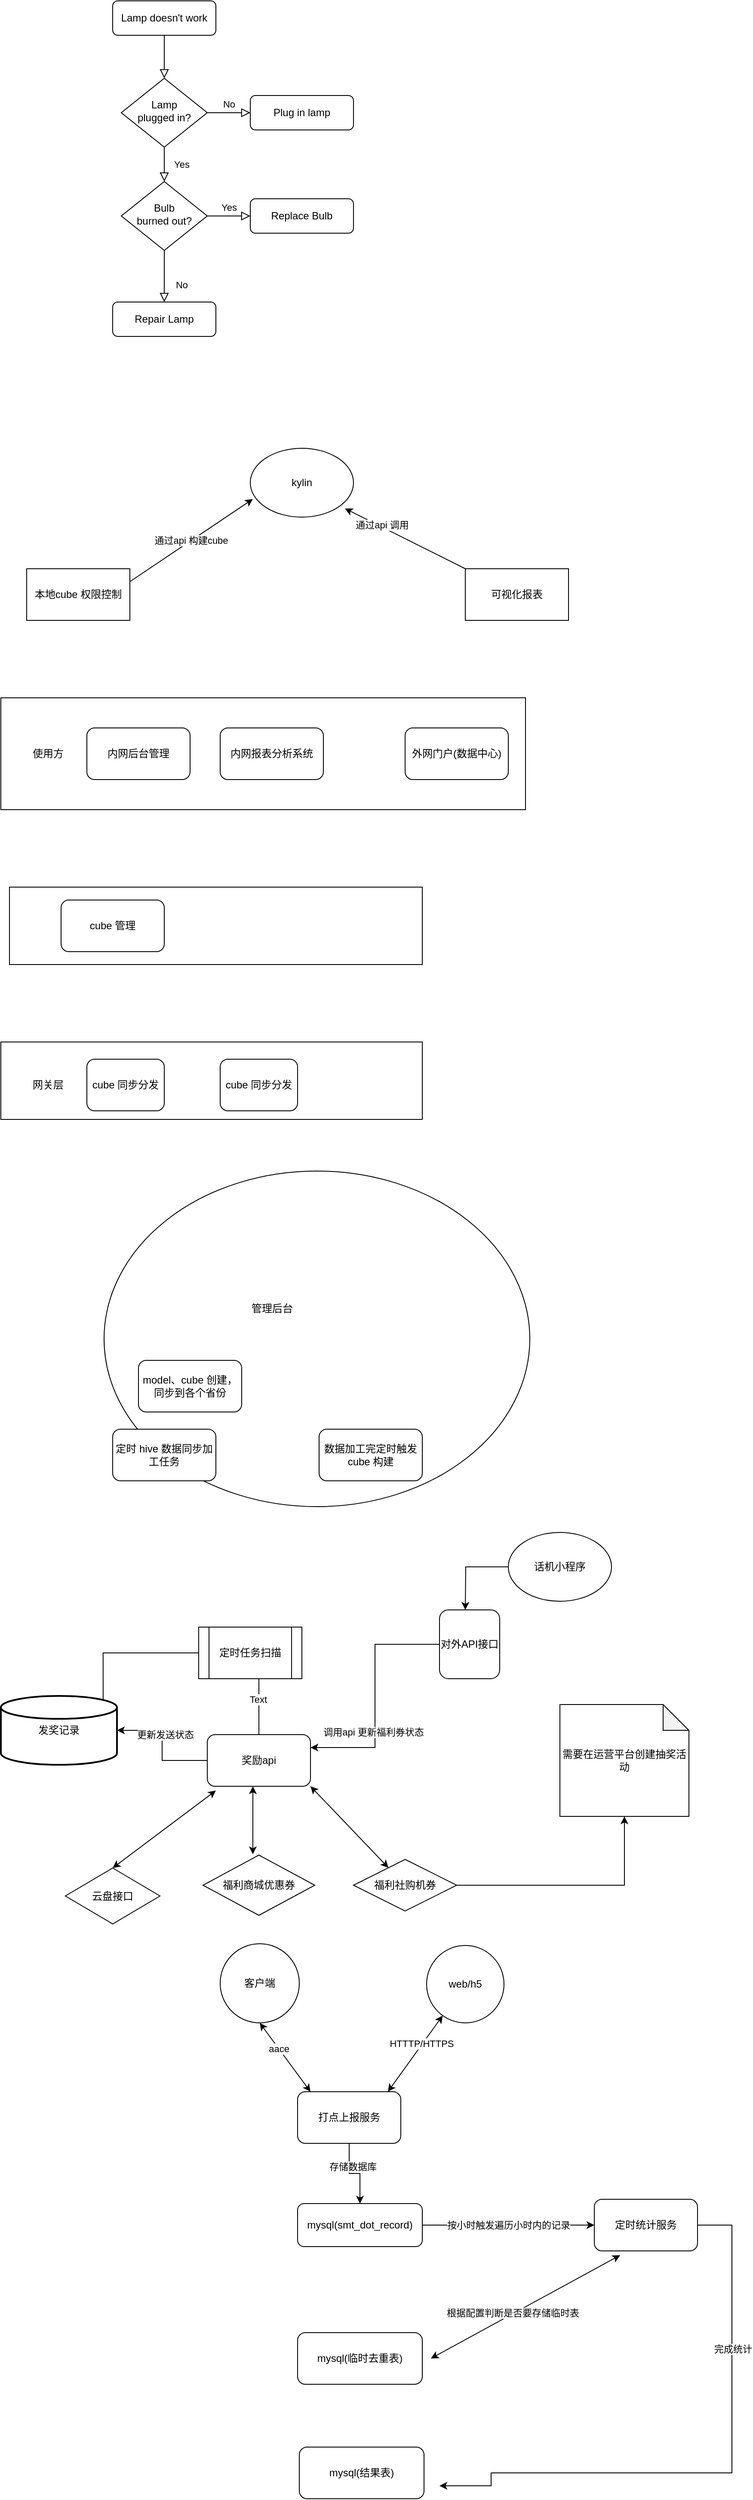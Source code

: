 <mxfile version="13.9.3" type="github">
  <diagram id="C5RBs43oDa-KdzZeNtuy" name="Page-1">
    <mxGraphModel dx="1426" dy="714" grid="1" gridSize="10" guides="1" tooltips="1" connect="1" arrows="1" fold="1" page="1" pageScale="1" pageWidth="827" pageHeight="1169" math="0" shadow="0">
      <root>
        <mxCell id="WIyWlLk6GJQsqaUBKTNV-0" />
        <mxCell id="WIyWlLk6GJQsqaUBKTNV-1" parent="WIyWlLk6GJQsqaUBKTNV-0" />
        <mxCell id="WIyWlLk6GJQsqaUBKTNV-2" value="" style="rounded=0;html=1;jettySize=auto;orthogonalLoop=1;fontSize=11;endArrow=block;endFill=0;endSize=8;strokeWidth=1;shadow=0;labelBackgroundColor=none;edgeStyle=orthogonalEdgeStyle;" parent="WIyWlLk6GJQsqaUBKTNV-1" source="WIyWlLk6GJQsqaUBKTNV-3" target="WIyWlLk6GJQsqaUBKTNV-6" edge="1">
          <mxGeometry relative="1" as="geometry" />
        </mxCell>
        <mxCell id="WIyWlLk6GJQsqaUBKTNV-3" value="Lamp doesn&#39;t work" style="rounded=1;whiteSpace=wrap;html=1;fontSize=12;glass=0;strokeWidth=1;shadow=0;" parent="WIyWlLk6GJQsqaUBKTNV-1" vertex="1">
          <mxGeometry x="160" y="80" width="120" height="40" as="geometry" />
        </mxCell>
        <mxCell id="WIyWlLk6GJQsqaUBKTNV-4" value="Yes" style="rounded=0;html=1;jettySize=auto;orthogonalLoop=1;fontSize=11;endArrow=block;endFill=0;endSize=8;strokeWidth=1;shadow=0;labelBackgroundColor=none;edgeStyle=orthogonalEdgeStyle;" parent="WIyWlLk6GJQsqaUBKTNV-1" source="WIyWlLk6GJQsqaUBKTNV-6" target="WIyWlLk6GJQsqaUBKTNV-10" edge="1">
          <mxGeometry y="20" relative="1" as="geometry">
            <mxPoint as="offset" />
          </mxGeometry>
        </mxCell>
        <mxCell id="WIyWlLk6GJQsqaUBKTNV-5" value="No" style="edgeStyle=orthogonalEdgeStyle;rounded=0;html=1;jettySize=auto;orthogonalLoop=1;fontSize=11;endArrow=block;endFill=0;endSize=8;strokeWidth=1;shadow=0;labelBackgroundColor=none;" parent="WIyWlLk6GJQsqaUBKTNV-1" source="WIyWlLk6GJQsqaUBKTNV-6" target="WIyWlLk6GJQsqaUBKTNV-7" edge="1">
          <mxGeometry y="10" relative="1" as="geometry">
            <mxPoint as="offset" />
          </mxGeometry>
        </mxCell>
        <mxCell id="WIyWlLk6GJQsqaUBKTNV-6" value="Lamp&lt;br&gt;plugged in?" style="rhombus;whiteSpace=wrap;html=1;shadow=0;fontFamily=Helvetica;fontSize=12;align=center;strokeWidth=1;spacing=6;spacingTop=-4;" parent="WIyWlLk6GJQsqaUBKTNV-1" vertex="1">
          <mxGeometry x="170" y="170" width="100" height="80" as="geometry" />
        </mxCell>
        <mxCell id="WIyWlLk6GJQsqaUBKTNV-7" value="Plug in lamp" style="rounded=1;whiteSpace=wrap;html=1;fontSize=12;glass=0;strokeWidth=1;shadow=0;" parent="WIyWlLk6GJQsqaUBKTNV-1" vertex="1">
          <mxGeometry x="320" y="190" width="120" height="40" as="geometry" />
        </mxCell>
        <mxCell id="WIyWlLk6GJQsqaUBKTNV-8" value="No" style="rounded=0;html=1;jettySize=auto;orthogonalLoop=1;fontSize=11;endArrow=block;endFill=0;endSize=8;strokeWidth=1;shadow=0;labelBackgroundColor=none;edgeStyle=orthogonalEdgeStyle;" parent="WIyWlLk6GJQsqaUBKTNV-1" source="WIyWlLk6GJQsqaUBKTNV-10" target="WIyWlLk6GJQsqaUBKTNV-11" edge="1">
          <mxGeometry x="0.333" y="20" relative="1" as="geometry">
            <mxPoint as="offset" />
          </mxGeometry>
        </mxCell>
        <mxCell id="WIyWlLk6GJQsqaUBKTNV-9" value="Yes" style="edgeStyle=orthogonalEdgeStyle;rounded=0;html=1;jettySize=auto;orthogonalLoop=1;fontSize=11;endArrow=block;endFill=0;endSize=8;strokeWidth=1;shadow=0;labelBackgroundColor=none;" parent="WIyWlLk6GJQsqaUBKTNV-1" source="WIyWlLk6GJQsqaUBKTNV-10" target="WIyWlLk6GJQsqaUBKTNV-12" edge="1">
          <mxGeometry y="10" relative="1" as="geometry">
            <mxPoint as="offset" />
          </mxGeometry>
        </mxCell>
        <mxCell id="WIyWlLk6GJQsqaUBKTNV-10" value="Bulb&lt;br&gt;burned out?" style="rhombus;whiteSpace=wrap;html=1;shadow=0;fontFamily=Helvetica;fontSize=12;align=center;strokeWidth=1;spacing=6;spacingTop=-4;" parent="WIyWlLk6GJQsqaUBKTNV-1" vertex="1">
          <mxGeometry x="170" y="290" width="100" height="80" as="geometry" />
        </mxCell>
        <mxCell id="WIyWlLk6GJQsqaUBKTNV-11" value="Repair Lamp" style="rounded=1;whiteSpace=wrap;html=1;fontSize=12;glass=0;strokeWidth=1;shadow=0;" parent="WIyWlLk6GJQsqaUBKTNV-1" vertex="1">
          <mxGeometry x="160" y="430" width="120" height="40" as="geometry" />
        </mxCell>
        <mxCell id="WIyWlLk6GJQsqaUBKTNV-12" value="Replace Bulb" style="rounded=1;whiteSpace=wrap;html=1;fontSize=12;glass=0;strokeWidth=1;shadow=0;" parent="WIyWlLk6GJQsqaUBKTNV-1" vertex="1">
          <mxGeometry x="320" y="310" width="120" height="40" as="geometry" />
        </mxCell>
        <mxCell id="8JjCBqSIyLLTaly739qu-1" value="kylin" style="ellipse;whiteSpace=wrap;html=1;" parent="WIyWlLk6GJQsqaUBKTNV-1" vertex="1">
          <mxGeometry x="320" y="600" width="120" height="80" as="geometry" />
        </mxCell>
        <mxCell id="8JjCBqSIyLLTaly739qu-3" value="本地cube 权限控制" style="rounded=0;whiteSpace=wrap;html=1;" parent="WIyWlLk6GJQsqaUBKTNV-1" vertex="1">
          <mxGeometry x="60" y="740" width="120" height="60" as="geometry" />
        </mxCell>
        <mxCell id="8JjCBqSIyLLTaly739qu-6" value="可视化报表" style="rounded=0;whiteSpace=wrap;html=1;" parent="WIyWlLk6GJQsqaUBKTNV-1" vertex="1">
          <mxGeometry x="570" y="740" width="120" height="60" as="geometry" />
        </mxCell>
        <mxCell id="8JjCBqSIyLLTaly739qu-8" value="通过api 构建cube" style="endArrow=classic;html=1;entryX=0.025;entryY=0.738;entryDx=0;entryDy=0;entryPerimeter=0;exitX=1;exitY=0.25;exitDx=0;exitDy=0;" parent="WIyWlLk6GJQsqaUBKTNV-1" source="8JjCBqSIyLLTaly739qu-3" target="8JjCBqSIyLLTaly739qu-1" edge="1">
          <mxGeometry width="50" height="50" relative="1" as="geometry">
            <mxPoint x="190" y="750" as="sourcePoint" />
            <mxPoint x="240" y="700" as="targetPoint" />
          </mxGeometry>
        </mxCell>
        <mxCell id="8JjCBqSIyLLTaly739qu-11" value="" style="endArrow=classic;html=1;entryX=0.917;entryY=0.875;entryDx=0;entryDy=0;entryPerimeter=0;" parent="WIyWlLk6GJQsqaUBKTNV-1" source="8JjCBqSIyLLTaly739qu-6" target="8JjCBqSIyLLTaly739qu-1" edge="1">
          <mxGeometry width="50" height="50" relative="1" as="geometry">
            <mxPoint x="390" y="860" as="sourcePoint" />
            <mxPoint x="440" y="810" as="targetPoint" />
          </mxGeometry>
        </mxCell>
        <mxCell id="8JjCBqSIyLLTaly739qu-12" value="通过api 调用" style="edgeLabel;html=1;align=center;verticalAlign=middle;resizable=0;points=[];" parent="8JjCBqSIyLLTaly739qu-11" vertex="1" connectable="0">
          <mxGeometry x="0.4" y="-2" relative="1" as="geometry">
            <mxPoint as="offset" />
          </mxGeometry>
        </mxCell>
        <mxCell id="8JjCBqSIyLLTaly739qu-15" value="" style="verticalLabelPosition=bottom;verticalAlign=top;html=1;shape=mxgraph.basic.rect;fillColor2=none;strokeWidth=1;size=20;indent=5;" parent="WIyWlLk6GJQsqaUBKTNV-1" vertex="1">
          <mxGeometry x="30" y="890" width="610" height="130" as="geometry" />
        </mxCell>
        <mxCell id="8JjCBqSIyLLTaly739qu-17" value="使用方" style="text;html=1;strokeColor=none;fillColor=none;align=center;verticalAlign=middle;whiteSpace=wrap;rounded=0;" parent="WIyWlLk6GJQsqaUBKTNV-1" vertex="1">
          <mxGeometry x="50" y="937.5" width="70" height="35" as="geometry" />
        </mxCell>
        <mxCell id="8JjCBqSIyLLTaly739qu-21" value="内网后台管理" style="rounded=1;whiteSpace=wrap;html=1;" parent="WIyWlLk6GJQsqaUBKTNV-1" vertex="1">
          <mxGeometry x="130" y="925" width="120" height="60" as="geometry" />
        </mxCell>
        <mxCell id="8JjCBqSIyLLTaly739qu-22" value="内网报表分析系统" style="rounded=1;whiteSpace=wrap;html=1;" parent="WIyWlLk6GJQsqaUBKTNV-1" vertex="1">
          <mxGeometry x="285" y="925" width="120" height="60" as="geometry" />
        </mxCell>
        <mxCell id="8JjCBqSIyLLTaly739qu-23" value="外网门户(数据中心)" style="rounded=1;whiteSpace=wrap;html=1;" parent="WIyWlLk6GJQsqaUBKTNV-1" vertex="1">
          <mxGeometry x="500" y="925" width="120" height="60" as="geometry" />
        </mxCell>
        <mxCell id="8JjCBqSIyLLTaly739qu-24" value="" style="verticalLabelPosition=bottom;verticalAlign=top;html=1;shape=mxgraph.basic.rect;fillColor2=none;strokeWidth=1;size=20;indent=5;" parent="WIyWlLk6GJQsqaUBKTNV-1" vertex="1">
          <mxGeometry x="40" y="1110" width="480" height="90" as="geometry" />
        </mxCell>
        <mxCell id="8JjCBqSIyLLTaly739qu-25" value="cube 管理" style="rounded=1;whiteSpace=wrap;html=1;" parent="WIyWlLk6GJQsqaUBKTNV-1" vertex="1">
          <mxGeometry x="100" y="1125" width="120" height="60" as="geometry" />
        </mxCell>
        <mxCell id="8JjCBqSIyLLTaly739qu-26" value="" style="verticalLabelPosition=bottom;verticalAlign=top;html=1;shape=mxgraph.basic.rect;fillColor2=none;strokeWidth=1;size=20;indent=5;" parent="WIyWlLk6GJQsqaUBKTNV-1" vertex="1">
          <mxGeometry x="30" y="1290" width="490" height="90" as="geometry" />
        </mxCell>
        <mxCell id="8JjCBqSIyLLTaly739qu-27" value="网关层" style="text;html=1;strokeColor=none;fillColor=none;align=center;verticalAlign=middle;whiteSpace=wrap;rounded=0;" parent="WIyWlLk6GJQsqaUBKTNV-1" vertex="1">
          <mxGeometry x="65" y="1330" width="40" height="20" as="geometry" />
        </mxCell>
        <mxCell id="8JjCBqSIyLLTaly739qu-28" value="cube 同步分发" style="rounded=1;whiteSpace=wrap;html=1;" parent="WIyWlLk6GJQsqaUBKTNV-1" vertex="1">
          <mxGeometry x="130" y="1310" width="90" height="60" as="geometry" />
        </mxCell>
        <mxCell id="8JjCBqSIyLLTaly739qu-29" value="cube 同步分发" style="rounded=1;whiteSpace=wrap;html=1;" parent="WIyWlLk6GJQsqaUBKTNV-1" vertex="1">
          <mxGeometry x="285" y="1310" width="90" height="60" as="geometry" />
        </mxCell>
        <mxCell id="PL1iqZEJcantrANZ6YWa-1" value="" style="ellipse;whiteSpace=wrap;html=1;" parent="WIyWlLk6GJQsqaUBKTNV-1" vertex="1">
          <mxGeometry x="150" y="1440" width="495" height="390" as="geometry" />
        </mxCell>
        <mxCell id="PL1iqZEJcantrANZ6YWa-2" value="model、cube 创建，同步到各个省份" style="rounded=1;whiteSpace=wrap;html=1;" parent="WIyWlLk6GJQsqaUBKTNV-1" vertex="1">
          <mxGeometry x="190" y="1660" width="120" height="60" as="geometry" />
        </mxCell>
        <mxCell id="PL1iqZEJcantrANZ6YWa-3" value="管理后台" style="text;html=1;strokeColor=none;fillColor=none;align=center;verticalAlign=middle;whiteSpace=wrap;rounded=0;" parent="WIyWlLk6GJQsqaUBKTNV-1" vertex="1">
          <mxGeometry x="292.5" y="1590" width="105" height="20" as="geometry" />
        </mxCell>
        <mxCell id="PL1iqZEJcantrANZ6YWa-4" value="定时 hive 数据同步加工任务" style="rounded=1;whiteSpace=wrap;html=1;" parent="WIyWlLk6GJQsqaUBKTNV-1" vertex="1">
          <mxGeometry x="160" y="1740" width="120" height="60" as="geometry" />
        </mxCell>
        <mxCell id="PL1iqZEJcantrANZ6YWa-7" value="数据加工完定时触发cube 构建" style="rounded=1;whiteSpace=wrap;html=1;" parent="WIyWlLk6GJQsqaUBKTNV-1" vertex="1">
          <mxGeometry x="400" y="1740" width="120" height="60" as="geometry" />
        </mxCell>
        <mxCell id="-zu_K8lEj-sw5WWqLcm4-4" style="edgeStyle=orthogonalEdgeStyle;rounded=0;orthogonalLoop=1;jettySize=auto;html=1;entryX=0.881;entryY=0.225;entryDx=0;entryDy=0;entryPerimeter=0;" parent="WIyWlLk6GJQsqaUBKTNV-1" source="-zu_K8lEj-sw5WWqLcm4-0" target="-zu_K8lEj-sw5WWqLcm4-1" edge="1">
          <mxGeometry relative="1" as="geometry" />
        </mxCell>
        <mxCell id="-zu_K8lEj-sw5WWqLcm4-7" style="edgeStyle=orthogonalEdgeStyle;rounded=0;orthogonalLoop=1;jettySize=auto;html=1;" parent="WIyWlLk6GJQsqaUBKTNV-1" source="-zu_K8lEj-sw5WWqLcm4-0" edge="1">
          <mxGeometry relative="1" as="geometry">
            <mxPoint x="320" y="2100" as="targetPoint" />
            <Array as="points">
              <mxPoint x="330" y="2100" />
            </Array>
          </mxGeometry>
        </mxCell>
        <mxCell id="-zu_K8lEj-sw5WWqLcm4-22" value="Text" style="edgeLabel;html=1;align=center;verticalAlign=middle;resizable=0;points=[];" parent="-zu_K8lEj-sw5WWqLcm4-7" vertex="1" connectable="0">
          <mxGeometry x="-0.4" y="-1" relative="1" as="geometry">
            <mxPoint as="offset" />
          </mxGeometry>
        </mxCell>
        <mxCell id="-zu_K8lEj-sw5WWqLcm4-0" value="定时任务扫描" style="shape=process;whiteSpace=wrap;html=1;backgroundOutline=1;" parent="WIyWlLk6GJQsqaUBKTNV-1" vertex="1">
          <mxGeometry x="260" y="1970" width="120" height="60" as="geometry" />
        </mxCell>
        <mxCell id="-zu_K8lEj-sw5WWqLcm4-1" value="发奖记录" style="strokeWidth=2;html=1;shape=mxgraph.flowchart.database;whiteSpace=wrap;" parent="WIyWlLk6GJQsqaUBKTNV-1" vertex="1">
          <mxGeometry x="30" y="2050" width="135" height="80" as="geometry" />
        </mxCell>
        <mxCell id="-zu_K8lEj-sw5WWqLcm4-20" style="edgeStyle=orthogonalEdgeStyle;rounded=0;orthogonalLoop=1;jettySize=auto;html=1;" parent="WIyWlLk6GJQsqaUBKTNV-1" source="-zu_K8lEj-sw5WWqLcm4-8" target="-zu_K8lEj-sw5WWqLcm4-1" edge="1">
          <mxGeometry relative="1" as="geometry" />
        </mxCell>
        <mxCell id="-zu_K8lEj-sw5WWqLcm4-21" value="更新发送状态" style="edgeLabel;html=1;align=center;verticalAlign=middle;resizable=0;points=[];" parent="-zu_K8lEj-sw5WWqLcm4-20" vertex="1" connectable="0">
          <mxGeometry x="0.193" y="-2" relative="1" as="geometry">
            <mxPoint x="1" y="1" as="offset" />
          </mxGeometry>
        </mxCell>
        <mxCell id="-zu_K8lEj-sw5WWqLcm4-8" value="奖励api" style="rounded=1;whiteSpace=wrap;html=1;" parent="WIyWlLk6GJQsqaUBKTNV-1" vertex="1">
          <mxGeometry x="270" y="2095" width="120" height="60" as="geometry" />
        </mxCell>
        <mxCell id="-zu_K8lEj-sw5WWqLcm4-10" value="云盘接口" style="rhombus;whiteSpace=wrap;html=1;" parent="WIyWlLk6GJQsqaUBKTNV-1" vertex="1">
          <mxGeometry x="105" y="2250" width="110" height="65" as="geometry" />
        </mxCell>
        <mxCell id="-zu_K8lEj-sw5WWqLcm4-11" value="福利商城优惠券" style="rhombus;whiteSpace=wrap;html=1;" parent="WIyWlLk6GJQsqaUBKTNV-1" vertex="1">
          <mxGeometry x="265" y="2235" width="130" height="70" as="geometry" />
        </mxCell>
        <mxCell id="-zu_K8lEj-sw5WWqLcm4-14" style="edgeStyle=orthogonalEdgeStyle;rounded=0;orthogonalLoop=1;jettySize=auto;html=1;" parent="WIyWlLk6GJQsqaUBKTNV-1" source="-zu_K8lEj-sw5WWqLcm4-12" target="-zu_K8lEj-sw5WWqLcm4-13" edge="1">
          <mxGeometry relative="1" as="geometry" />
        </mxCell>
        <mxCell id="-zu_K8lEj-sw5WWqLcm4-12" value="福利社购机券" style="rhombus;whiteSpace=wrap;html=1;" parent="WIyWlLk6GJQsqaUBKTNV-1" vertex="1">
          <mxGeometry x="440" y="2240" width="120" height="60" as="geometry" />
        </mxCell>
        <mxCell id="-zu_K8lEj-sw5WWqLcm4-13" value="需要在运营平台创建抽奖活动" style="shape=note;whiteSpace=wrap;html=1;backgroundOutline=1;darkOpacity=0.05;" parent="WIyWlLk6GJQsqaUBKTNV-1" vertex="1">
          <mxGeometry x="680" y="2060" width="150" height="130" as="geometry" />
        </mxCell>
        <mxCell id="-zu_K8lEj-sw5WWqLcm4-17" value="" style="endArrow=classic;startArrow=classic;html=1;" parent="WIyWlLk6GJQsqaUBKTNV-1" edge="1">
          <mxGeometry width="50" height="50" relative="1" as="geometry">
            <mxPoint x="160" y="2250" as="sourcePoint" />
            <mxPoint x="280" y="2160" as="targetPoint" />
          </mxGeometry>
        </mxCell>
        <mxCell id="-zu_K8lEj-sw5WWqLcm4-18" value="" style="endArrow=classic;startArrow=classic;html=1;entryX=1;entryY=1;entryDx=0;entryDy=0;" parent="WIyWlLk6GJQsqaUBKTNV-1" source="-zu_K8lEj-sw5WWqLcm4-12" target="-zu_K8lEj-sw5WWqLcm4-8" edge="1">
          <mxGeometry width="50" height="50" relative="1" as="geometry">
            <mxPoint x="397.5" y="2225" as="sourcePoint" />
            <mxPoint x="517.5" y="2135" as="targetPoint" />
          </mxGeometry>
        </mxCell>
        <mxCell id="-zu_K8lEj-sw5WWqLcm4-19" value="" style="endArrow=classic;startArrow=classic;html=1;entryX=1;entryY=1;entryDx=0;entryDy=0;exitX=0.446;exitY=-0.014;exitDx=0;exitDy=0;exitPerimeter=0;" parent="WIyWlLk6GJQsqaUBKTNV-1" source="-zu_K8lEj-sw5WWqLcm4-11" edge="1">
          <mxGeometry width="50" height="50" relative="1" as="geometry">
            <mxPoint x="413.588" y="2249.706" as="sourcePoint" />
            <mxPoint x="323" y="2155" as="targetPoint" />
          </mxGeometry>
        </mxCell>
        <mxCell id="-zu_K8lEj-sw5WWqLcm4-27" style="edgeStyle=orthogonalEdgeStyle;rounded=0;orthogonalLoop=1;jettySize=auto;html=1;" parent="WIyWlLk6GJQsqaUBKTNV-1" source="-zu_K8lEj-sw5WWqLcm4-24" edge="1">
          <mxGeometry relative="1" as="geometry">
            <mxPoint x="570" y="1950" as="targetPoint" />
          </mxGeometry>
        </mxCell>
        <mxCell id="-zu_K8lEj-sw5WWqLcm4-24" value="话机小程序" style="ellipse;whiteSpace=wrap;html=1;" parent="WIyWlLk6GJQsqaUBKTNV-1" vertex="1">
          <mxGeometry x="620" y="1860" width="120" height="80" as="geometry" />
        </mxCell>
        <mxCell id="-zu_K8lEj-sw5WWqLcm4-29" style="edgeStyle=orthogonalEdgeStyle;rounded=0;orthogonalLoop=1;jettySize=auto;html=1;entryX=1;entryY=0.25;entryDx=0;entryDy=0;" parent="WIyWlLk6GJQsqaUBKTNV-1" source="-zu_K8lEj-sw5WWqLcm4-28" target="-zu_K8lEj-sw5WWqLcm4-8" edge="1">
          <mxGeometry relative="1" as="geometry" />
        </mxCell>
        <mxCell id="-zu_K8lEj-sw5WWqLcm4-30" value="调用api 更新福利券状态" style="edgeLabel;html=1;align=center;verticalAlign=middle;resizable=0;points=[];" parent="-zu_K8lEj-sw5WWqLcm4-29" vertex="1" connectable="0">
          <mxGeometry x="0.311" y="-2" relative="1" as="geometry">
            <mxPoint as="offset" />
          </mxGeometry>
        </mxCell>
        <mxCell id="-zu_K8lEj-sw5WWqLcm4-28" value="对外API接口" style="rounded=1;whiteSpace=wrap;html=1;" parent="WIyWlLk6GJQsqaUBKTNV-1" vertex="1">
          <mxGeometry x="540" y="1950" width="70" height="80" as="geometry" />
        </mxCell>
        <mxCell id="chvPgAmQDW7gMliFu5OJ-13" style="edgeStyle=orthogonalEdgeStyle;rounded=0;orthogonalLoop=1;jettySize=auto;html=1;entryX=0.5;entryY=0;entryDx=0;entryDy=0;" edge="1" parent="WIyWlLk6GJQsqaUBKTNV-1" source="chvPgAmQDW7gMliFu5OJ-1" target="chvPgAmQDW7gMliFu5OJ-12">
          <mxGeometry relative="1" as="geometry" />
        </mxCell>
        <mxCell id="chvPgAmQDW7gMliFu5OJ-15" value="存储数据库" style="edgeLabel;html=1;align=center;verticalAlign=middle;resizable=0;points=[];" vertex="1" connectable="0" parent="chvPgAmQDW7gMliFu5OJ-13">
          <mxGeometry x="-0.345" y="4" relative="1" as="geometry">
            <mxPoint as="offset" />
          </mxGeometry>
        </mxCell>
        <mxCell id="chvPgAmQDW7gMliFu5OJ-1" value="打点上报服务" style="rounded=1;whiteSpace=wrap;html=1;" vertex="1" parent="WIyWlLk6GJQsqaUBKTNV-1">
          <mxGeometry x="375" y="2510" width="120" height="60" as="geometry" />
        </mxCell>
        <mxCell id="chvPgAmQDW7gMliFu5OJ-3" value="客户端" style="ellipse;whiteSpace=wrap;html=1;aspect=fixed;" vertex="1" parent="WIyWlLk6GJQsqaUBKTNV-1">
          <mxGeometry x="285" y="2338" width="92" height="92" as="geometry" />
        </mxCell>
        <mxCell id="chvPgAmQDW7gMliFu5OJ-4" value="web/h5" style="ellipse;whiteSpace=wrap;html=1;aspect=fixed;" vertex="1" parent="WIyWlLk6GJQsqaUBKTNV-1">
          <mxGeometry x="525" y="2340" width="90" height="90" as="geometry" />
        </mxCell>
        <mxCell id="chvPgAmQDW7gMliFu5OJ-6" value="" style="endArrow=classic;startArrow=classic;html=1;entryX=0.5;entryY=1;entryDx=0;entryDy=0;" edge="1" parent="WIyWlLk6GJQsqaUBKTNV-1" target="chvPgAmQDW7gMliFu5OJ-3">
          <mxGeometry width="50" height="50" relative="1" as="geometry">
            <mxPoint x="390" y="2510" as="sourcePoint" />
            <mxPoint x="390" y="2440" as="targetPoint" />
          </mxGeometry>
        </mxCell>
        <mxCell id="chvPgAmQDW7gMliFu5OJ-10" value="aace" style="edgeLabel;html=1;align=center;verticalAlign=middle;resizable=0;points=[];" vertex="1" connectable="0" parent="chvPgAmQDW7gMliFu5OJ-6">
          <mxGeometry x="0.28" relative="1" as="geometry">
            <mxPoint y="1" as="offset" />
          </mxGeometry>
        </mxCell>
        <mxCell id="chvPgAmQDW7gMliFu5OJ-8" value="" style="endArrow=classic;startArrow=classic;html=1;" edge="1" parent="WIyWlLk6GJQsqaUBKTNV-1" target="chvPgAmQDW7gMliFu5OJ-4">
          <mxGeometry width="50" height="50" relative="1" as="geometry">
            <mxPoint x="480" y="2510" as="sourcePoint" />
            <mxPoint x="570" y="2440" as="targetPoint" />
            <Array as="points" />
          </mxGeometry>
        </mxCell>
        <mxCell id="chvPgAmQDW7gMliFu5OJ-11" value="HTTTP/HTTPS" style="edgeLabel;html=1;align=center;verticalAlign=middle;resizable=0;points=[];" vertex="1" connectable="0" parent="chvPgAmQDW7gMliFu5OJ-8">
          <mxGeometry x="0.252" y="1" relative="1" as="geometry">
            <mxPoint as="offset" />
          </mxGeometry>
        </mxCell>
        <mxCell id="chvPgAmQDW7gMliFu5OJ-16" style="edgeStyle=orthogonalEdgeStyle;rounded=0;orthogonalLoop=1;jettySize=auto;html=1;entryX=0;entryY=0.5;entryDx=0;entryDy=0;" edge="1" parent="WIyWlLk6GJQsqaUBKTNV-1" source="chvPgAmQDW7gMliFu5OJ-12" target="chvPgAmQDW7gMliFu5OJ-14">
          <mxGeometry relative="1" as="geometry">
            <mxPoint x="690" y="2665" as="targetPoint" />
          </mxGeometry>
        </mxCell>
        <mxCell id="chvPgAmQDW7gMliFu5OJ-17" value="按小时触发遍历小时内的记录" style="edgeLabel;html=1;align=center;verticalAlign=middle;resizable=0;points=[];" vertex="1" connectable="0" parent="chvPgAmQDW7gMliFu5OJ-16">
          <mxGeometry x="-0.341" y="-2" relative="1" as="geometry">
            <mxPoint x="34" y="-2" as="offset" />
          </mxGeometry>
        </mxCell>
        <mxCell id="chvPgAmQDW7gMliFu5OJ-12" value="mysql(smt_dot_record)" style="rounded=1;whiteSpace=wrap;html=1;" vertex="1" parent="WIyWlLk6GJQsqaUBKTNV-1">
          <mxGeometry x="375" y="2640" width="145" height="50" as="geometry" />
        </mxCell>
        <mxCell id="chvPgAmQDW7gMliFu5OJ-20" style="edgeStyle=orthogonalEdgeStyle;rounded=0;orthogonalLoop=1;jettySize=auto;html=1;" edge="1" parent="WIyWlLk6GJQsqaUBKTNV-1" source="chvPgAmQDW7gMliFu5OJ-14">
          <mxGeometry relative="1" as="geometry">
            <mxPoint x="540" y="2968" as="targetPoint" />
            <Array as="points">
              <mxPoint x="880" y="2665" />
              <mxPoint x="880" y="2953" />
              <mxPoint x="600" y="2953" />
              <mxPoint x="600" y="2968" />
            </Array>
          </mxGeometry>
        </mxCell>
        <mxCell id="chvPgAmQDW7gMliFu5OJ-21" value="完成统计" style="edgeLabel;html=1;align=center;verticalAlign=middle;resizable=0;points=[];" vertex="1" connectable="0" parent="chvPgAmQDW7gMliFu5OJ-20">
          <mxGeometry x="-0.462" y="1" relative="1" as="geometry">
            <mxPoint as="offset" />
          </mxGeometry>
        </mxCell>
        <mxCell id="chvPgAmQDW7gMliFu5OJ-14" value="定时统计服务" style="rounded=1;whiteSpace=wrap;html=1;" vertex="1" parent="WIyWlLk6GJQsqaUBKTNV-1">
          <mxGeometry x="720" y="2635" width="120" height="60" as="geometry" />
        </mxCell>
        <mxCell id="chvPgAmQDW7gMliFu5OJ-18" value="mysql(结果表)" style="rounded=1;whiteSpace=wrap;html=1;" vertex="1" parent="WIyWlLk6GJQsqaUBKTNV-1">
          <mxGeometry x="377" y="2923" width="145" height="60" as="geometry" />
        </mxCell>
        <mxCell id="chvPgAmQDW7gMliFu5OJ-19" value="mysql(临时去重表)" style="rounded=1;whiteSpace=wrap;html=1;" vertex="1" parent="WIyWlLk6GJQsqaUBKTNV-1">
          <mxGeometry x="375" y="2790" width="145" height="60" as="geometry" />
        </mxCell>
        <mxCell id="chvPgAmQDW7gMliFu5OJ-23" value="" style="endArrow=classic;startArrow=classic;html=1;" edge="1" parent="WIyWlLk6GJQsqaUBKTNV-1">
          <mxGeometry width="50" height="50" relative="1" as="geometry">
            <mxPoint x="530" y="2820" as="sourcePoint" />
            <mxPoint x="750" y="2700" as="targetPoint" />
          </mxGeometry>
        </mxCell>
        <mxCell id="chvPgAmQDW7gMliFu5OJ-24" value="根据配置判断是否要存储临时表" style="edgeLabel;html=1;align=center;verticalAlign=middle;resizable=0;points=[];" vertex="1" connectable="0" parent="chvPgAmQDW7gMliFu5OJ-23">
          <mxGeometry x="-0.132" y="1" relative="1" as="geometry">
            <mxPoint as="offset" />
          </mxGeometry>
        </mxCell>
      </root>
    </mxGraphModel>
  </diagram>
</mxfile>
